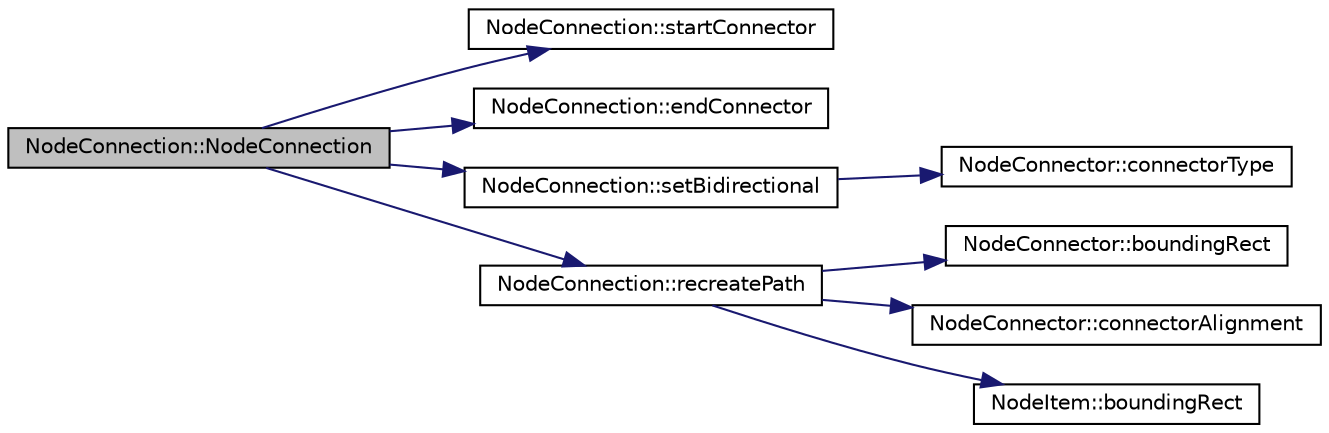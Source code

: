 digraph G
{
  edge [fontname="Helvetica",fontsize="10",labelfontname="Helvetica",labelfontsize="10"];
  node [fontname="Helvetica",fontsize="10",shape=record];
  rankdir="LR";
  Node1 [label="NodeConnection::NodeConnection",height=0.2,width=0.4,color="black", fillcolor="grey75", style="filled" fontcolor="black"];
  Node1 -> Node2 [color="midnightblue",fontsize="10",style="solid",fontname="Helvetica"];
  Node2 [label="NodeConnection::startConnector",height=0.2,width=0.4,color="black", fillcolor="white", style="filled",URL="$class_node_connection.html#a2b4d08051f0d81ec86f9263a3e47fb60"];
  Node1 -> Node3 [color="midnightblue",fontsize="10",style="solid",fontname="Helvetica"];
  Node3 [label="NodeConnection::endConnector",height=0.2,width=0.4,color="black", fillcolor="white", style="filled",URL="$class_node_connection.html#a2a0a504dc2cfcf3fd8682db497ba15ff"];
  Node1 -> Node4 [color="midnightblue",fontsize="10",style="solid",fontname="Helvetica"];
  Node4 [label="NodeConnection::setBidirectional",height=0.2,width=0.4,color="black", fillcolor="white", style="filled",URL="$class_node_connection.html#a15c057508c52936bc879bfee9adc27f0"];
  Node4 -> Node5 [color="midnightblue",fontsize="10",style="solid",fontname="Helvetica"];
  Node5 [label="NodeConnector::connectorType",height=0.2,width=0.4,color="black", fillcolor="white", style="filled",URL="$class_node_connector.html#a45c534f28bf1be8b366971b2b0425666"];
  Node1 -> Node6 [color="midnightblue",fontsize="10",style="solid",fontname="Helvetica"];
  Node6 [label="NodeConnection::recreatePath",height=0.2,width=0.4,color="black", fillcolor="white", style="filled",URL="$class_node_connection.html#a56b078d9817c0ab4279d5426e28dbe7d"];
  Node6 -> Node7 [color="midnightblue",fontsize="10",style="solid",fontname="Helvetica"];
  Node7 [label="NodeConnector::boundingRect",height=0.2,width=0.4,color="black", fillcolor="white", style="filled",URL="$class_node_connector.html#a1564a266cb302405e7c49f826551598b"];
  Node6 -> Node8 [color="midnightblue",fontsize="10",style="solid",fontname="Helvetica"];
  Node8 [label="NodeConnector::connectorAlignment",height=0.2,width=0.4,color="black", fillcolor="white", style="filled",URL="$class_node_connector.html#a0dc7e4425bd3bae479e4b063c69d2bad"];
  Node6 -> Node9 [color="midnightblue",fontsize="10",style="solid",fontname="Helvetica"];
  Node9 [label="NodeItem::boundingRect",height=0.2,width=0.4,color="black", fillcolor="white", style="filled",URL="$class_node_item.html#a6638ceacd3c78565ea12bffd97b0ea43",tooltip="[0]"];
}
